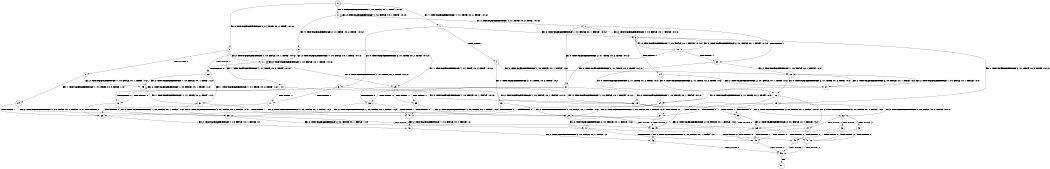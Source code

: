 digraph BCG {
size = "7, 10.5";
center = TRUE;
node [shape = circle];
0 [peripheries = 2];
0 -> 1 [label = "EX !1 !ATOMIC_EXCH_BRANCH (1, +1, TRUE, +0, 2, TRUE) !:0:1:2:"];
0 -> 2 [label = "EX !2 !ATOMIC_EXCH_BRANCH (1, +0, FALSE, +0, 1, TRUE) !:0:1:2:"];
0 -> 3 [label = "EX !0 !ATOMIC_EXCH_BRANCH (2, +1, TRUE, +0, 2, TRUE) !:0:1:2:"];
1 -> 4 [label = "TERMINATE !1"];
1 -> 5 [label = "EX !2 !ATOMIC_EXCH_BRANCH (1, +0, FALSE, +0, 1, FALSE) !:0:1:2:"];
1 -> 6 [label = "EX !0 !ATOMIC_EXCH_BRANCH (2, +1, TRUE, +0, 2, TRUE) !:0:1:2:"];
2 -> 7 [label = "EX !1 !ATOMIC_EXCH_BRANCH (1, +1, TRUE, +0, 2, TRUE) !:0:1:2:"];
2 -> 8 [label = "EX !0 !ATOMIC_EXCH_BRANCH (2, +1, TRUE, +0, 2, TRUE) !:0:1:2:"];
2 -> 2 [label = "EX !2 !ATOMIC_EXCH_BRANCH (1, +0, FALSE, +0, 1, TRUE) !:0:1:2:"];
3 -> 9 [label = "TERMINATE !0"];
3 -> 10 [label = "EX !1 !ATOMIC_EXCH_BRANCH (1, +1, TRUE, +0, 2, TRUE) !:0:1:2:"];
3 -> 11 [label = "EX !2 !ATOMIC_EXCH_BRANCH (1, +0, FALSE, +0, 1, TRUE) !:0:1:2:"];
4 -> 12 [label = "EX !2 !ATOMIC_EXCH_BRANCH (1, +0, FALSE, +0, 1, FALSE) !:0:2:"];
4 -> 13 [label = "EX !0 !ATOMIC_EXCH_BRANCH (2, +1, TRUE, +0, 2, TRUE) !:0:2:"];
5 -> 14 [label = "TERMINATE !1"];
5 -> 15 [label = "EX !0 !ATOMIC_EXCH_BRANCH (2, +1, TRUE, +0, 2, TRUE) !:0:1:2:"];
5 -> 16 [label = "EX !2 !ATOMIC_EXCH_BRANCH (2, +0, FALSE, +0, 1, TRUE) !:0:1:2:"];
6 -> 17 [label = "TERMINATE !1"];
6 -> 18 [label = "TERMINATE !0"];
6 -> 19 [label = "EX !2 !ATOMIC_EXCH_BRANCH (1, +0, FALSE, +0, 1, FALSE) !:0:1:2:"];
7 -> 20 [label = "TERMINATE !1"];
7 -> 21 [label = "EX !0 !ATOMIC_EXCH_BRANCH (2, +1, TRUE, +0, 2, TRUE) !:0:1:2:"];
7 -> 5 [label = "EX !2 !ATOMIC_EXCH_BRANCH (1, +0, FALSE, +0, 1, FALSE) !:0:1:2:"];
8 -> 22 [label = "TERMINATE !0"];
8 -> 23 [label = "EX !1 !ATOMIC_EXCH_BRANCH (1, +1, TRUE, +0, 2, TRUE) !:0:1:2:"];
8 -> 11 [label = "EX !2 !ATOMIC_EXCH_BRANCH (1, +0, FALSE, +0, 1, TRUE) !:0:1:2:"];
9 -> 24 [label = "EX !1 !ATOMIC_EXCH_BRANCH (1, +1, TRUE, +0, 2, TRUE) !:1:2:"];
9 -> 25 [label = "EX !2 !ATOMIC_EXCH_BRANCH (1, +0, FALSE, +0, 1, TRUE) !:1:2:"];
10 -> 17 [label = "TERMINATE !1"];
10 -> 18 [label = "TERMINATE !0"];
10 -> 19 [label = "EX !2 !ATOMIC_EXCH_BRANCH (1, +0, FALSE, +0, 1, FALSE) !:0:1:2:"];
11 -> 22 [label = "TERMINATE !0"];
11 -> 23 [label = "EX !1 !ATOMIC_EXCH_BRANCH (1, +1, TRUE, +0, 2, TRUE) !:0:1:2:"];
11 -> 11 [label = "EX !2 !ATOMIC_EXCH_BRANCH (1, +0, FALSE, +0, 1, TRUE) !:0:1:2:"];
12 -> 26 [label = "EX !0 !ATOMIC_EXCH_BRANCH (2, +1, TRUE, +0, 2, TRUE) !:0:2:"];
12 -> 27 [label = "EX !2 !ATOMIC_EXCH_BRANCH (2, +0, FALSE, +0, 1, TRUE) !:0:2:"];
13 -> 28 [label = "TERMINATE !0"];
13 -> 29 [label = "EX !2 !ATOMIC_EXCH_BRANCH (1, +0, FALSE, +0, 1, FALSE) !:0:2:"];
14 -> 26 [label = "EX !0 !ATOMIC_EXCH_BRANCH (2, +1, TRUE, +0, 2, TRUE) !:0:2:"];
14 -> 27 [label = "EX !2 !ATOMIC_EXCH_BRANCH (2, +0, FALSE, +0, 1, TRUE) !:0:2:"];
15 -> 30 [label = "TERMINATE !1"];
15 -> 31 [label = "TERMINATE !0"];
15 -> 32 [label = "EX !2 !ATOMIC_EXCH_BRANCH (2, +0, FALSE, +0, 1, FALSE) !:0:1:2:"];
16 -> 20 [label = "TERMINATE !1"];
16 -> 21 [label = "EX !0 !ATOMIC_EXCH_BRANCH (2, +1, TRUE, +0, 2, TRUE) !:0:1:2:"];
16 -> 5 [label = "EX !2 !ATOMIC_EXCH_BRANCH (1, +0, FALSE, +0, 1, FALSE) !:0:1:2:"];
17 -> 28 [label = "TERMINATE !0"];
17 -> 29 [label = "EX !2 !ATOMIC_EXCH_BRANCH (1, +0, FALSE, +0, 1, FALSE) !:0:2:"];
18 -> 28 [label = "TERMINATE !1"];
18 -> 33 [label = "EX !2 !ATOMIC_EXCH_BRANCH (1, +0, FALSE, +0, 1, FALSE) !:1:2:"];
19 -> 30 [label = "TERMINATE !1"];
19 -> 31 [label = "TERMINATE !0"];
19 -> 32 [label = "EX !2 !ATOMIC_EXCH_BRANCH (2, +0, FALSE, +0, 1, FALSE) !:0:1:2:"];
20 -> 34 [label = "EX !0 !ATOMIC_EXCH_BRANCH (2, +1, TRUE, +0, 2, TRUE) !:0:2:"];
20 -> 12 [label = "EX !2 !ATOMIC_EXCH_BRANCH (1, +0, FALSE, +0, 1, FALSE) !:0:2:"];
21 -> 35 [label = "TERMINATE !1"];
21 -> 36 [label = "TERMINATE !0"];
21 -> 19 [label = "EX !2 !ATOMIC_EXCH_BRANCH (1, +0, FALSE, +0, 1, FALSE) !:0:1:2:"];
22 -> 37 [label = "EX !1 !ATOMIC_EXCH_BRANCH (1, +1, TRUE, +0, 2, TRUE) !:1:2:"];
22 -> 25 [label = "EX !2 !ATOMIC_EXCH_BRANCH (1, +0, FALSE, +0, 1, TRUE) !:1:2:"];
23 -> 35 [label = "TERMINATE !1"];
23 -> 36 [label = "TERMINATE !0"];
23 -> 19 [label = "EX !2 !ATOMIC_EXCH_BRANCH (1, +0, FALSE, +0, 1, FALSE) !:0:1:2:"];
24 -> 28 [label = "TERMINATE !1"];
24 -> 33 [label = "EX !2 !ATOMIC_EXCH_BRANCH (1, +0, FALSE, +0, 1, FALSE) !:1:2:"];
25 -> 37 [label = "EX !1 !ATOMIC_EXCH_BRANCH (1, +1, TRUE, +0, 2, TRUE) !:1:2:"];
25 -> 25 [label = "EX !2 !ATOMIC_EXCH_BRANCH (1, +0, FALSE, +0, 1, TRUE) !:1:2:"];
26 -> 38 [label = "TERMINATE !0"];
26 -> 39 [label = "EX !2 !ATOMIC_EXCH_BRANCH (2, +0, FALSE, +0, 1, FALSE) !:0:2:"];
27 -> 34 [label = "EX !0 !ATOMIC_EXCH_BRANCH (2, +1, TRUE, +0, 2, TRUE) !:0:2:"];
27 -> 12 [label = "EX !2 !ATOMIC_EXCH_BRANCH (1, +0, FALSE, +0, 1, FALSE) !:0:2:"];
28 -> 40 [label = "EX !2 !ATOMIC_EXCH_BRANCH (1, +0, FALSE, +0, 1, FALSE) !:2:"];
29 -> 38 [label = "TERMINATE !0"];
29 -> 39 [label = "EX !2 !ATOMIC_EXCH_BRANCH (2, +0, FALSE, +0, 1, FALSE) !:0:2:"];
30 -> 38 [label = "TERMINATE !0"];
30 -> 39 [label = "EX !2 !ATOMIC_EXCH_BRANCH (2, +0, FALSE, +0, 1, FALSE) !:0:2:"];
31 -> 38 [label = "TERMINATE !1"];
31 -> 41 [label = "EX !2 !ATOMIC_EXCH_BRANCH (2, +0, FALSE, +0, 1, FALSE) !:1:2:"];
32 -> 42 [label = "TERMINATE !1"];
32 -> 43 [label = "TERMINATE !2"];
32 -> 44 [label = "TERMINATE !0"];
33 -> 38 [label = "TERMINATE !1"];
33 -> 41 [label = "EX !2 !ATOMIC_EXCH_BRANCH (2, +0, FALSE, +0, 1, FALSE) !:1:2:"];
34 -> 45 [label = "TERMINATE !0"];
34 -> 29 [label = "EX !2 !ATOMIC_EXCH_BRANCH (1, +0, FALSE, +0, 1, FALSE) !:0:2:"];
35 -> 45 [label = "TERMINATE !0"];
35 -> 29 [label = "EX !2 !ATOMIC_EXCH_BRANCH (1, +0, FALSE, +0, 1, FALSE) !:0:2:"];
36 -> 45 [label = "TERMINATE !1"];
36 -> 33 [label = "EX !2 !ATOMIC_EXCH_BRANCH (1, +0, FALSE, +0, 1, FALSE) !:1:2:"];
37 -> 45 [label = "TERMINATE !1"];
37 -> 33 [label = "EX !2 !ATOMIC_EXCH_BRANCH (1, +0, FALSE, +0, 1, FALSE) !:1:2:"];
38 -> 46 [label = "EX !2 !ATOMIC_EXCH_BRANCH (2, +0, FALSE, +0, 1, FALSE) !:2:"];
39 -> 47 [label = "TERMINATE !2"];
39 -> 48 [label = "TERMINATE !0"];
40 -> 46 [label = "EX !2 !ATOMIC_EXCH_BRANCH (2, +0, FALSE, +0, 1, FALSE) !:2:"];
41 -> 48 [label = "TERMINATE !1"];
41 -> 49 [label = "TERMINATE !2"];
42 -> 47 [label = "TERMINATE !2"];
42 -> 48 [label = "TERMINATE !0"];
43 -> 47 [label = "TERMINATE !1"];
43 -> 49 [label = "TERMINATE !0"];
44 -> 48 [label = "TERMINATE !1"];
44 -> 49 [label = "TERMINATE !2"];
45 -> 40 [label = "EX !2 !ATOMIC_EXCH_BRANCH (1, +0, FALSE, +0, 1, FALSE) !:2:"];
46 -> 50 [label = "TERMINATE !2"];
47 -> 50 [label = "TERMINATE !0"];
48 -> 50 [label = "TERMINATE !2"];
49 -> 50 [label = "TERMINATE !1"];
50 -> 51 [label = "exit"];
}
